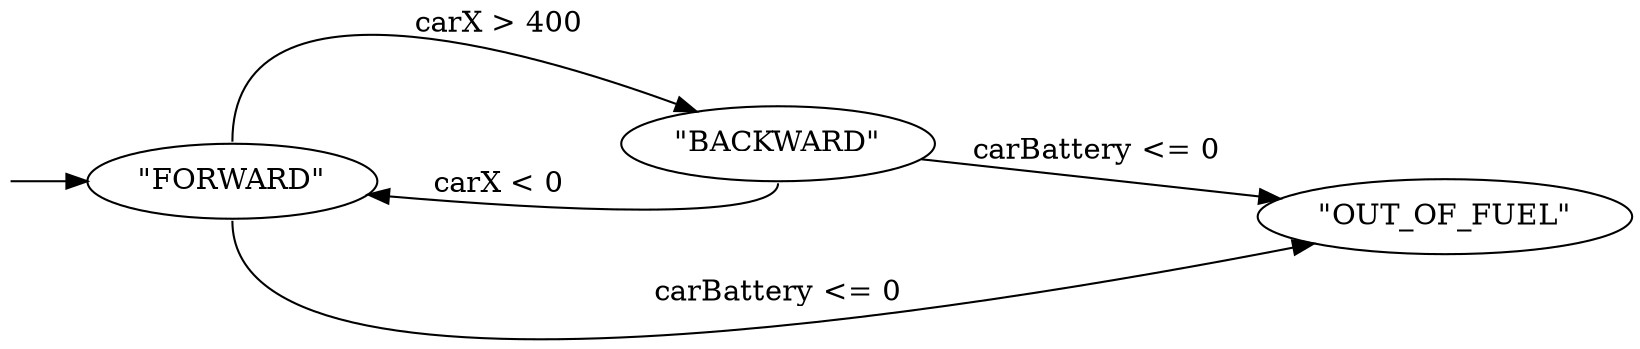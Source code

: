 digraph G {
  margin=0;
  rankdir=LR;
  "" [shape = none, width=0, height=0, margin=0]
  "" -> "\"FORWARD\""
  "\"FORWARD\"":n -> "\"BACKWARD\"" [label="carX > 400"]
  "\"BACKWARD\"":s -> "\"FORWARD\"" [label="carX < 0" ]
  "\"FORWARD\"":s -> "\"OUT_OF_FUEL\"" [label="carBattery <= 0"]
  "\"BACKWARD\"" -> "\"OUT_OF_FUEL\"" [label="carBattery <= 0"]
}
